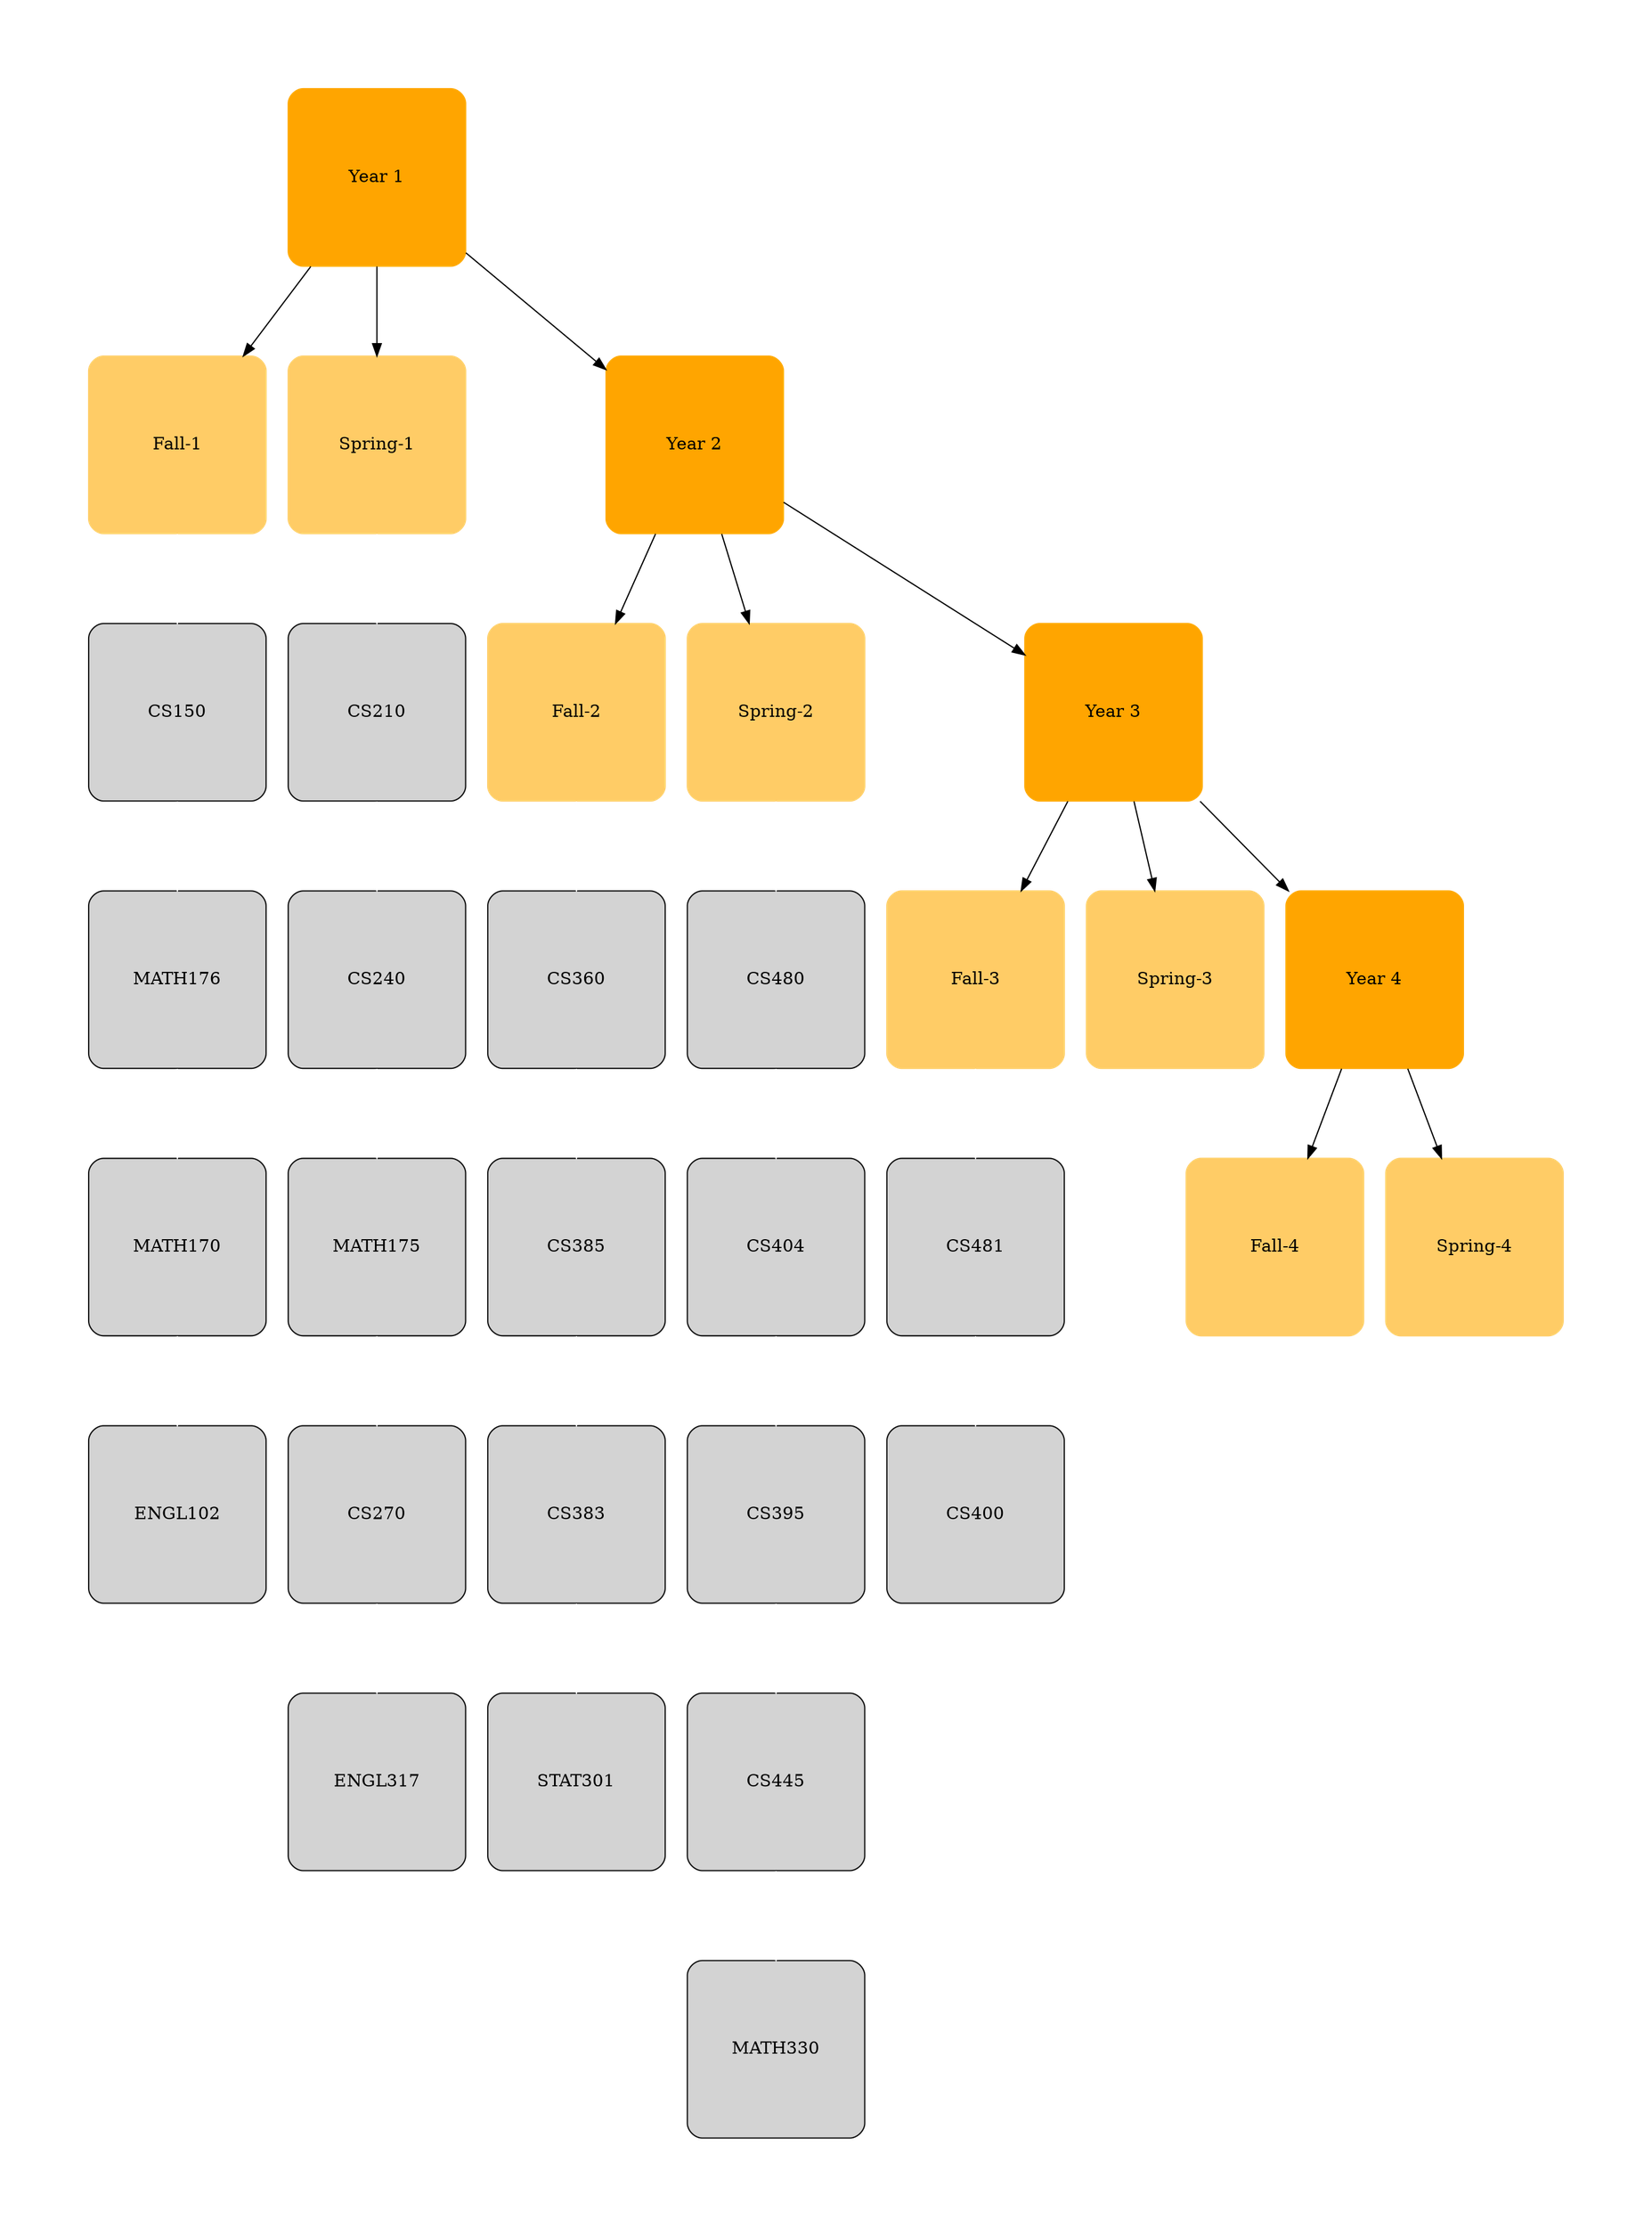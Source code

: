digraph {
  graph [bgcolor="transparent" rankdir="TB" pad=1 compound="true" forcelabels="true"]
  node [shape="square" style="rounded,filled" width=2 fixedsize="shape"]
  edge [minlen=2]
  "Year 1" [color="orange"]
  "Fall-1" [color="#FFCC66"]
  "Spring-1" [color="#FFCC66"]
  "Year 2" [color="orange"]
  "Fall-2" [color="#FFCC66"]
  "Spring-2" [color="#FFCC66"]
  "Year 3" [color="orange"]
  "Fall-3" [color="#FFCC66"]
  "Spring-3" [color="#FFCC66"]
  "Year 4" [color="orange"]
  "Fall-4" [color="#FFCC66"]
  "Spring-4" [color="#FFCC66"]
  "Year 1" -> "Fall-1"
  "Year 1" -> "Spring-1"
  "Year 1" -> "Year 2"
  "Year 2" -> "Fall-2"
  "Year 2" -> "Spring-2"
  "Year 2" -> "Year 3"
  "Year 3" -> "Fall-3"
  "Year 3" -> "Spring-3"
  "Year 3" -> "Year 4"
  "Year 4" -> "Fall-4"
  "Year 4" -> "Spring-4"
  "Fall-1" -> "CS150" [color="white"]
  "CS150" -> "MATH176" [color="white"]
  "MATH176" -> "MATH170" [color="white"]
  "MATH170" -> "ENGL102" [color="white"]
  "Spring-1" -> "CS210" [color="white"]
  "CS210" -> "CS240" [color="white"]
  "CS240" -> "MATH175" [color="white"]
  "MATH175" -> "CS270" [color="white"]
  "CS270" -> "ENGL317" [color="white"]
  "Fall-2" -> "CS360" [color="white"]
  "CS360" -> "CS385" [color="white"]
  "CS385" -> "CS383" [color="white"]
  "CS383" -> "STAT301" [color="white"]
  "Spring-2" -> "CS480" [color="white"]
  "CS480" -> "CS404" [color="white"]
  "CS404" -> "CS395" [color="white"]
  "CS395" -> "CS445" [color="white"]
  "CS445" -> "MATH330" [color="white"]
  "Fall-3" -> "CS481" [color="white"]
  "CS481" -> "CS400" [color="white"]
}
